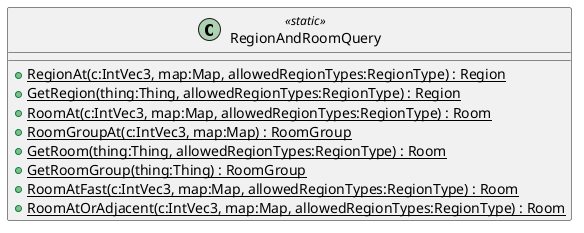 @startuml
class RegionAndRoomQuery <<static>> {
    + {static} RegionAt(c:IntVec3, map:Map, allowedRegionTypes:RegionType) : Region
    + {static} GetRegion(thing:Thing, allowedRegionTypes:RegionType) : Region
    + {static} RoomAt(c:IntVec3, map:Map, allowedRegionTypes:RegionType) : Room
    + {static} RoomGroupAt(c:IntVec3, map:Map) : RoomGroup
    + {static} GetRoom(thing:Thing, allowedRegionTypes:RegionType) : Room
    + {static} GetRoomGroup(thing:Thing) : RoomGroup
    + {static} RoomAtFast(c:IntVec3, map:Map, allowedRegionTypes:RegionType) : Room
    + {static} RoomAtOrAdjacent(c:IntVec3, map:Map, allowedRegionTypes:RegionType) : Room
}
@enduml
